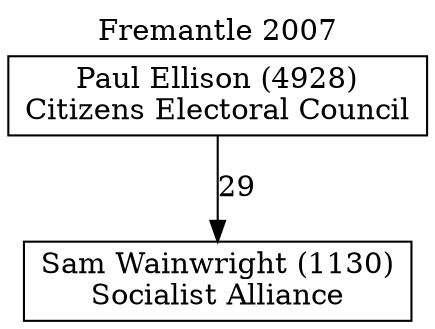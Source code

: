 // House preference flow
digraph "Sam Wainwright (1130)_Fremantle_2007" {
	graph [label="Fremantle 2007" labelloc=t mclimit=10]
	node [shape=box]
	"Sam Wainwright (1130)" [label="Sam Wainwright (1130)
Socialist Alliance"]
	"Paul Ellison (4928)" [label="Paul Ellison (4928)
Citizens Electoral Council"]
	"Paul Ellison (4928)" -> "Sam Wainwright (1130)" [label=29]
}
